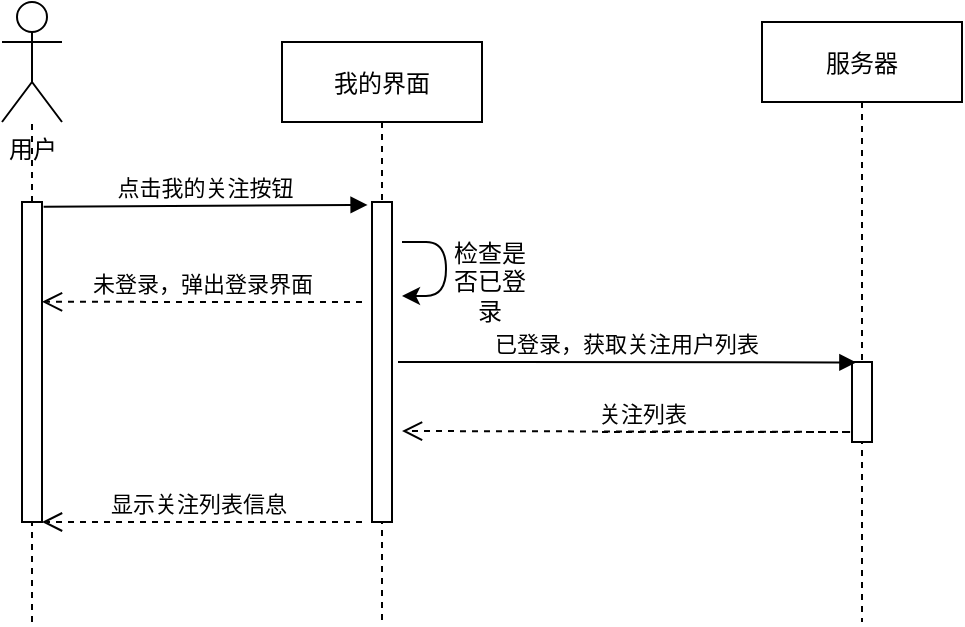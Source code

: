 <mxfile version="14.6.1" type="github">
  <diagram id="A5J7CPd6tFAUjTUjzoOd" name="Page-1">
    <mxGraphModel dx="1038" dy="548" grid="1" gridSize="10" guides="1" tooltips="1" connect="1" arrows="1" fold="1" page="1" pageScale="1" pageWidth="827" pageHeight="1169" math="0" shadow="0">
      <root>
        <mxCell id="0" />
        <mxCell id="1" parent="0" />
        <mxCell id="phBigF0GXQfGeEcBGrCL-1" value="我的界面" style="shape=umlLifeline;perimeter=lifelinePerimeter;container=1;collapsible=0;recursiveResize=0;rounded=0;shadow=0;strokeWidth=1;" vertex="1" parent="1">
          <mxGeometry x="310" y="90" width="100" height="290" as="geometry" />
        </mxCell>
        <mxCell id="phBigF0GXQfGeEcBGrCL-2" value="" style="points=[];perimeter=orthogonalPerimeter;rounded=0;shadow=0;strokeWidth=1;" vertex="1" parent="phBigF0GXQfGeEcBGrCL-1">
          <mxGeometry x="45" y="80" width="10" height="160" as="geometry" />
        </mxCell>
        <mxCell id="phBigF0GXQfGeEcBGrCL-3" value="服务器" style="shape=umlLifeline;perimeter=lifelinePerimeter;container=1;collapsible=0;recursiveResize=0;rounded=0;shadow=0;strokeWidth=1;" vertex="1" parent="1">
          <mxGeometry x="550" y="80" width="100" height="300" as="geometry" />
        </mxCell>
        <mxCell id="phBigF0GXQfGeEcBGrCL-4" value="" style="points=[];perimeter=orthogonalPerimeter;rounded=0;shadow=0;strokeWidth=1;" vertex="1" parent="phBigF0GXQfGeEcBGrCL-3">
          <mxGeometry x="45" y="170" width="10" height="40" as="geometry" />
        </mxCell>
        <mxCell id="phBigF0GXQfGeEcBGrCL-5" value="用户" style="shape=umlActor;verticalLabelPosition=bottom;verticalAlign=top;html=1;outlineConnect=0;fontStyle=0;fontFamily=Helvetica;" vertex="1" parent="1">
          <mxGeometry x="170" y="70" width="30" height="60" as="geometry" />
        </mxCell>
        <mxCell id="phBigF0GXQfGeEcBGrCL-6" value="" style="endArrow=none;dashed=1;html=1;fontFamily=Helvetica;" edge="1" parent="1" target="phBigF0GXQfGeEcBGrCL-5">
          <mxGeometry width="50" height="50" relative="1" as="geometry">
            <mxPoint x="185" y="380" as="sourcePoint" />
            <mxPoint x="184.5" y="160" as="targetPoint" />
          </mxGeometry>
        </mxCell>
        <mxCell id="phBigF0GXQfGeEcBGrCL-7" value="" style="html=1;points=[];perimeter=orthogonalPerimeter;fontFamily=Helvetica;" vertex="1" parent="1">
          <mxGeometry x="180" y="170" width="10" height="160" as="geometry" />
        </mxCell>
        <mxCell id="phBigF0GXQfGeEcBGrCL-8" value="点击我的关注按钮" style="verticalAlign=bottom;endArrow=block;shadow=0;strokeWidth=1;entryX=-0.22;entryY=0.009;entryDx=0;entryDy=0;entryPerimeter=0;exitX=1.08;exitY=0.015;exitDx=0;exitDy=0;exitPerimeter=0;" edge="1" parent="1" source="phBigF0GXQfGeEcBGrCL-7" target="phBigF0GXQfGeEcBGrCL-2">
          <mxGeometry relative="1" as="geometry">
            <mxPoint x="200" y="172" as="sourcePoint" />
            <mxPoint x="340" y="200" as="targetPoint" />
            <Array as="points" />
          </mxGeometry>
        </mxCell>
        <mxCell id="phBigF0GXQfGeEcBGrCL-9" value="显示关注列表信息" style="html=1;verticalAlign=bottom;endArrow=open;dashed=1;endSize=8;fontFamily=Helvetica;" edge="1" parent="1">
          <mxGeometry x="0.025" relative="1" as="geometry">
            <mxPoint x="350" y="330" as="sourcePoint" />
            <mxPoint x="190" y="330" as="targetPoint" />
            <Array as="points">
              <mxPoint x="268" y="330" />
            </Array>
            <mxPoint as="offset" />
          </mxGeometry>
        </mxCell>
        <mxCell id="phBigF0GXQfGeEcBGrCL-10" value="关注列表" style="html=1;verticalAlign=bottom;endArrow=open;dashed=1;endSize=8;fontFamily=Helvetica;" edge="1" parent="1">
          <mxGeometry x="0.333" relative="1" as="geometry">
            <mxPoint x="470" y="285" as="sourcePoint" />
            <mxPoint x="370" y="284.5" as="targetPoint" />
            <Array as="points">
              <mxPoint x="600" y="285" />
            </Array>
            <mxPoint as="offset" />
          </mxGeometry>
        </mxCell>
        <mxCell id="phBigF0GXQfGeEcBGrCL-11" value="" style="curved=1;endArrow=classic;html=1;" edge="1" parent="1">
          <mxGeometry width="50" height="50" relative="1" as="geometry">
            <mxPoint x="370" y="190" as="sourcePoint" />
            <mxPoint x="370" y="217" as="targetPoint" />
            <Array as="points">
              <mxPoint x="372" y="190" />
              <mxPoint x="392" y="190" />
              <mxPoint x="392" y="217" />
              <mxPoint x="372" y="217" />
            </Array>
          </mxGeometry>
        </mxCell>
        <mxCell id="phBigF0GXQfGeEcBGrCL-12" value="检查是否已登录" style="text;html=1;strokeColor=none;fillColor=none;align=center;verticalAlign=middle;whiteSpace=wrap;rounded=0;" vertex="1" parent="1">
          <mxGeometry x="394" y="200" width="40" height="20" as="geometry" />
        </mxCell>
        <mxCell id="phBigF0GXQfGeEcBGrCL-13" value="未登录，弹出登录界面" style="html=1;verticalAlign=bottom;endArrow=open;dashed=1;endSize=8;fontFamily=Helvetica;entryX=1;entryY=0.217;entryDx=0;entryDy=0;entryPerimeter=0;" edge="1" parent="1">
          <mxGeometry relative="1" as="geometry">
            <mxPoint x="350" y="220" as="sourcePoint" />
            <mxPoint x="190" y="219.91" as="targetPoint" />
            <Array as="points" />
          </mxGeometry>
        </mxCell>
        <mxCell id="phBigF0GXQfGeEcBGrCL-14" value="已登录，获取关注用户列表" style="verticalAlign=bottom;endArrow=block;shadow=0;strokeWidth=1;entryX=0.22;entryY=0.005;entryDx=0;entryDy=0;entryPerimeter=0;" edge="1" parent="1" target="phBigF0GXQfGeEcBGrCL-4">
          <mxGeometry relative="1" as="geometry">
            <mxPoint x="368" y="250" as="sourcePoint" />
            <mxPoint x="590" y="250" as="targetPoint" />
            <Array as="points" />
          </mxGeometry>
        </mxCell>
      </root>
    </mxGraphModel>
  </diagram>
</mxfile>
